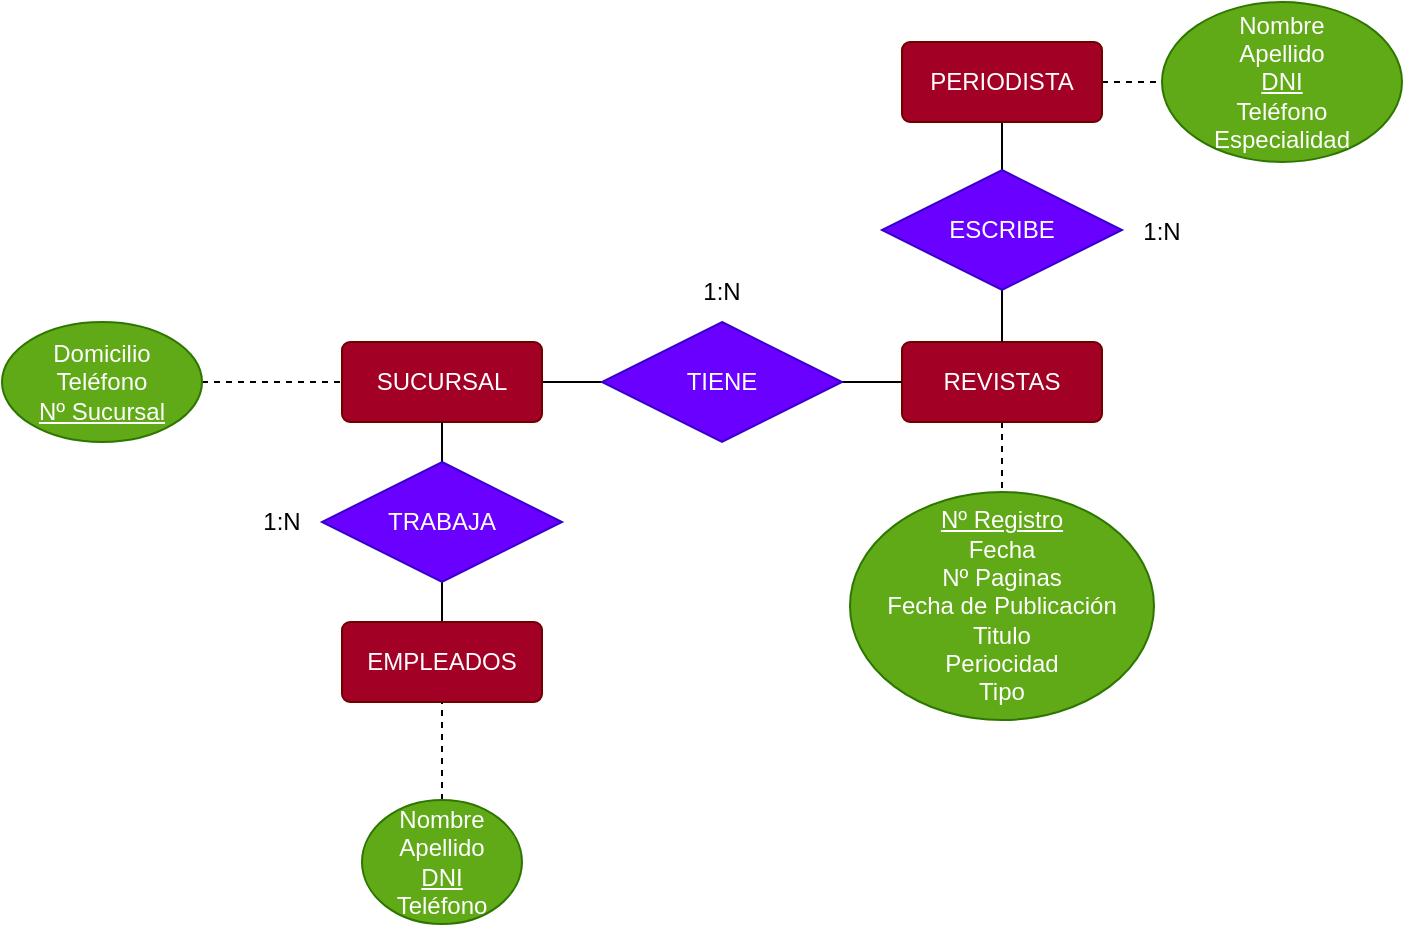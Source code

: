 <mxfile version="20.4.0" type="github">
  <diagram id="R2lEEEUBdFMjLlhIrx00" name="Page-1">
    <mxGraphModel dx="1021" dy="541" grid="1" gridSize="10" guides="1" tooltips="1" connect="1" arrows="0" fold="1" page="1" pageScale="1" pageWidth="1169" pageHeight="827" math="0" shadow="0" extFonts="Permanent Marker^https://fonts.googleapis.com/css?family=Permanent+Marker">
      <root>
        <mxCell id="0" />
        <mxCell id="1" parent="0" />
        <mxCell id="6TOTnj2t2x63CBn26Bns-19" style="edgeStyle=orthogonalEdgeStyle;rounded=0;orthogonalLoop=1;jettySize=auto;html=1;exitX=1;exitY=0.5;exitDx=0;exitDy=0;entryX=0;entryY=0.5;entryDx=0;entryDy=0;endArrow=none;endFill=0;" edge="1" parent="1" source="6TOTnj2t2x63CBn26Bns-11" target="6TOTnj2t2x63CBn26Bns-18">
          <mxGeometry relative="1" as="geometry" />
        </mxCell>
        <mxCell id="6TOTnj2t2x63CBn26Bns-11" value="SUCURSAL" style="rounded=1;arcSize=10;whiteSpace=wrap;html=1;align=center;fillColor=#a20025;fontColor=#ffffff;strokeColor=#6F0000;" vertex="1" parent="1">
          <mxGeometry x="404" y="353" width="100" height="40" as="geometry" />
        </mxCell>
        <mxCell id="6TOTnj2t2x63CBn26Bns-22" style="edgeStyle=orthogonalEdgeStyle;rounded=0;orthogonalLoop=1;jettySize=auto;html=1;exitX=0.5;exitY=0;exitDx=0;exitDy=0;entryX=0.5;entryY=1;entryDx=0;entryDy=0;endArrow=none;endFill=0;" edge="1" parent="1" source="6TOTnj2t2x63CBn26Bns-12" target="6TOTnj2t2x63CBn26Bns-21">
          <mxGeometry relative="1" as="geometry" />
        </mxCell>
        <mxCell id="6TOTnj2t2x63CBn26Bns-12" value="EMPLEADOS" style="rounded=1;arcSize=10;whiteSpace=wrap;html=1;align=center;fillColor=#a20025;fontColor=#ffffff;strokeColor=#6F0000;" vertex="1" parent="1">
          <mxGeometry x="404" y="493" width="100" height="40" as="geometry" />
        </mxCell>
        <mxCell id="6TOTnj2t2x63CBn26Bns-31" style="edgeStyle=orthogonalEdgeStyle;rounded=0;orthogonalLoop=1;jettySize=auto;html=1;exitX=0.5;exitY=1;exitDx=0;exitDy=0;entryX=0.5;entryY=0;entryDx=0;entryDy=0;dashed=1;endArrow=none;endFill=0;" edge="1" parent="1" source="6TOTnj2t2x63CBn26Bns-13" target="6TOTnj2t2x63CBn26Bns-30">
          <mxGeometry relative="1" as="geometry" />
        </mxCell>
        <mxCell id="6TOTnj2t2x63CBn26Bns-13" value="REVISTAS" style="rounded=1;arcSize=10;whiteSpace=wrap;html=1;align=center;fillColor=#a20025;fontColor=#ffffff;strokeColor=#6F0000;" vertex="1" parent="1">
          <mxGeometry x="684" y="353" width="100" height="40" as="geometry" />
        </mxCell>
        <mxCell id="6TOTnj2t2x63CBn26Bns-17" style="edgeStyle=orthogonalEdgeStyle;rounded=0;orthogonalLoop=1;jettySize=auto;html=1;exitX=0.5;exitY=1;exitDx=0;exitDy=0;entryX=0.5;entryY=0;entryDx=0;entryDy=0;endArrow=none;endFill=0;" edge="1" parent="1" source="6TOTnj2t2x63CBn26Bns-14" target="6TOTnj2t2x63CBn26Bns-15">
          <mxGeometry relative="1" as="geometry" />
        </mxCell>
        <mxCell id="6TOTnj2t2x63CBn26Bns-29" style="edgeStyle=orthogonalEdgeStyle;rounded=0;orthogonalLoop=1;jettySize=auto;html=1;exitX=1;exitY=0.5;exitDx=0;exitDy=0;entryX=0;entryY=0.5;entryDx=0;entryDy=0;dashed=1;endArrow=none;endFill=0;" edge="1" parent="1" source="6TOTnj2t2x63CBn26Bns-14" target="6TOTnj2t2x63CBn26Bns-28">
          <mxGeometry relative="1" as="geometry" />
        </mxCell>
        <mxCell id="6TOTnj2t2x63CBn26Bns-14" value="PERIODISTA" style="rounded=1;arcSize=10;whiteSpace=wrap;html=1;align=center;fillColor=#a20025;fontColor=#ffffff;strokeColor=#6F0000;" vertex="1" parent="1">
          <mxGeometry x="684" y="203" width="100" height="40" as="geometry" />
        </mxCell>
        <mxCell id="6TOTnj2t2x63CBn26Bns-16" style="edgeStyle=orthogonalEdgeStyle;rounded=0;orthogonalLoop=1;jettySize=auto;html=1;exitX=0.5;exitY=1;exitDx=0;exitDy=0;entryX=0.5;entryY=0;entryDx=0;entryDy=0;endArrow=none;endFill=0;" edge="1" parent="1" source="6TOTnj2t2x63CBn26Bns-15" target="6TOTnj2t2x63CBn26Bns-13">
          <mxGeometry relative="1" as="geometry" />
        </mxCell>
        <mxCell id="6TOTnj2t2x63CBn26Bns-15" value="ESCRIBE" style="shape=rhombus;perimeter=rhombusPerimeter;whiteSpace=wrap;html=1;align=center;fillColor=#6a00ff;fontColor=#ffffff;strokeColor=#3700CC;" vertex="1" parent="1">
          <mxGeometry x="674" y="267" width="120" height="60" as="geometry" />
        </mxCell>
        <mxCell id="6TOTnj2t2x63CBn26Bns-20" style="edgeStyle=orthogonalEdgeStyle;rounded=0;orthogonalLoop=1;jettySize=auto;html=1;exitX=1;exitY=0.5;exitDx=0;exitDy=0;entryX=0;entryY=0.5;entryDx=0;entryDy=0;endArrow=none;endFill=0;" edge="1" parent="1" source="6TOTnj2t2x63CBn26Bns-18" target="6TOTnj2t2x63CBn26Bns-13">
          <mxGeometry relative="1" as="geometry" />
        </mxCell>
        <mxCell id="6TOTnj2t2x63CBn26Bns-18" value="TIENE" style="shape=rhombus;perimeter=rhombusPerimeter;whiteSpace=wrap;html=1;align=center;fillColor=#6a00ff;fontColor=#ffffff;strokeColor=#3700CC;" vertex="1" parent="1">
          <mxGeometry x="534" y="343" width="120" height="60" as="geometry" />
        </mxCell>
        <mxCell id="6TOTnj2t2x63CBn26Bns-23" style="edgeStyle=orthogonalEdgeStyle;rounded=0;orthogonalLoop=1;jettySize=auto;html=1;exitX=0.5;exitY=0;exitDx=0;exitDy=0;entryX=0.5;entryY=1;entryDx=0;entryDy=0;endArrow=none;endFill=0;" edge="1" parent="1" source="6TOTnj2t2x63CBn26Bns-21" target="6TOTnj2t2x63CBn26Bns-11">
          <mxGeometry relative="1" as="geometry" />
        </mxCell>
        <mxCell id="6TOTnj2t2x63CBn26Bns-21" value="TRABAJA" style="shape=rhombus;perimeter=rhombusPerimeter;whiteSpace=wrap;html=1;align=center;fillColor=#6a00ff;fontColor=#ffffff;strokeColor=#3700CC;" vertex="1" parent="1">
          <mxGeometry x="394" y="413" width="120" height="60" as="geometry" />
        </mxCell>
        <mxCell id="6TOTnj2t2x63CBn26Bns-25" style="edgeStyle=orthogonalEdgeStyle;rounded=0;orthogonalLoop=1;jettySize=auto;html=1;exitX=1;exitY=0.5;exitDx=0;exitDy=0;entryX=0;entryY=0.5;entryDx=0;entryDy=0;endArrow=none;endFill=0;dashed=1;" edge="1" parent="1" source="6TOTnj2t2x63CBn26Bns-24" target="6TOTnj2t2x63CBn26Bns-11">
          <mxGeometry relative="1" as="geometry" />
        </mxCell>
        <mxCell id="6TOTnj2t2x63CBn26Bns-24" value="Domicilio&lt;br&gt;Teléfono&lt;br&gt;&lt;u&gt;Nº Sucursal&lt;/u&gt;" style="ellipse;whiteSpace=wrap;html=1;fillColor=#60a917;fontColor=#ffffff;strokeColor=#2D7600;" vertex="1" parent="1">
          <mxGeometry x="234" y="343" width="100" height="60" as="geometry" />
        </mxCell>
        <mxCell id="6TOTnj2t2x63CBn26Bns-27" style="edgeStyle=orthogonalEdgeStyle;rounded=0;orthogonalLoop=1;jettySize=auto;html=1;exitX=0.5;exitY=0;exitDx=0;exitDy=0;entryX=0.5;entryY=1;entryDx=0;entryDy=0;dashed=1;endArrow=none;endFill=0;" edge="1" parent="1" source="6TOTnj2t2x63CBn26Bns-26" target="6TOTnj2t2x63CBn26Bns-12">
          <mxGeometry relative="1" as="geometry" />
        </mxCell>
        <mxCell id="6TOTnj2t2x63CBn26Bns-26" value="Nombre&lt;br&gt;Apellido&lt;br&gt;&lt;u&gt;DNI&lt;br&gt;&lt;/u&gt;Teléfono" style="ellipse;whiteSpace=wrap;html=1;fillColor=#60a917;fontColor=#ffffff;strokeColor=#2D7600;" vertex="1" parent="1">
          <mxGeometry x="414" y="582" width="80" height="62" as="geometry" />
        </mxCell>
        <mxCell id="6TOTnj2t2x63CBn26Bns-28" value="Nombre&lt;br&gt;Apellido&lt;br&gt;&lt;u&gt;DNI&lt;br&gt;&lt;/u&gt;Teléfono&lt;br&gt;Especialidad" style="ellipse;whiteSpace=wrap;html=1;fillColor=#60a917;fontColor=#ffffff;strokeColor=#2D7600;" vertex="1" parent="1">
          <mxGeometry x="814" y="183" width="120" height="80" as="geometry" />
        </mxCell>
        <mxCell id="6TOTnj2t2x63CBn26Bns-30" value="&lt;u&gt;Nº Registro&lt;/u&gt;&lt;br&gt;Fecha&lt;br&gt;Nº Paginas&lt;br&gt;Fecha de Publicación&lt;br&gt;Titulo&lt;br&gt;Periocidad&lt;br&gt;Tipo" style="ellipse;whiteSpace=wrap;html=1;fillColor=#60a917;fontColor=#ffffff;strokeColor=#2D7600;" vertex="1" parent="1">
          <mxGeometry x="658" y="428" width="152" height="114" as="geometry" />
        </mxCell>
        <mxCell id="6TOTnj2t2x63CBn26Bns-32" value="1:N" style="text;html=1;strokeColor=none;fillColor=none;align=center;verticalAlign=middle;whiteSpace=wrap;rounded=0;" vertex="1" parent="1">
          <mxGeometry x="344" y="428" width="60" height="30" as="geometry" />
        </mxCell>
        <mxCell id="6TOTnj2t2x63CBn26Bns-33" value="1:N" style="text;html=1;strokeColor=none;fillColor=none;align=center;verticalAlign=middle;whiteSpace=wrap;rounded=0;" vertex="1" parent="1">
          <mxGeometry x="564" y="313" width="60" height="30" as="geometry" />
        </mxCell>
        <mxCell id="6TOTnj2t2x63CBn26Bns-34" value="1:N" style="text;html=1;strokeColor=none;fillColor=none;align=center;verticalAlign=middle;whiteSpace=wrap;rounded=0;" vertex="1" parent="1">
          <mxGeometry x="784" y="283" width="60" height="30" as="geometry" />
        </mxCell>
      </root>
    </mxGraphModel>
  </diagram>
</mxfile>
